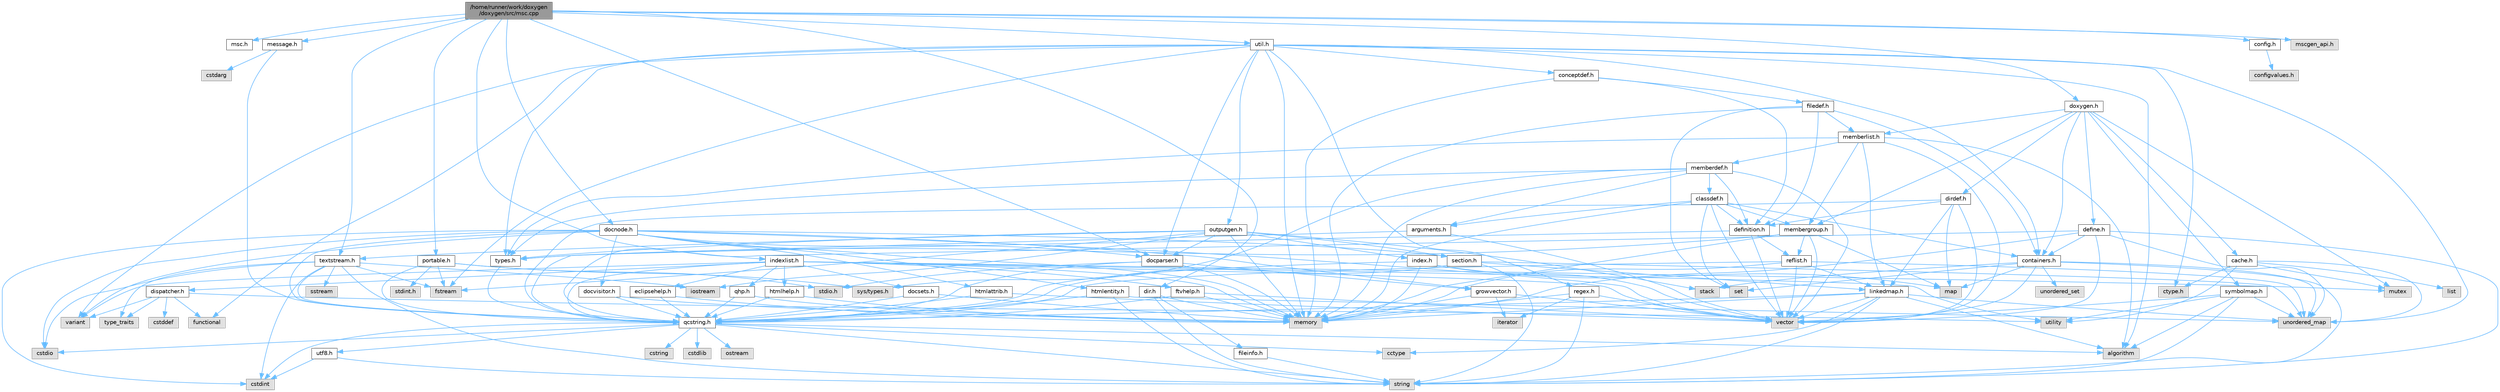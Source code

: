 digraph "/home/runner/work/doxygen/doxygen/src/msc.cpp"
{
 // INTERACTIVE_SVG=YES
 // LATEX_PDF_SIZE
  bgcolor="transparent";
  edge [fontname=Helvetica,fontsize=10,labelfontname=Helvetica,labelfontsize=10];
  node [fontname=Helvetica,fontsize=10,shape=box,height=0.2,width=0.4];
  Node1 [id="Node000001",label="/home/runner/work/doxygen\l/doxygen/src/msc.cpp",height=0.2,width=0.4,color="gray40", fillcolor="grey60", style="filled", fontcolor="black"];
  Node1 -> Node2 [id="edge1_Node000001_Node000002",color="steelblue1",style="solid"];
  Node2 [id="Node000002",label="msc.h",height=0.2,width=0.4,color="grey40", fillcolor="white", style="filled",URL="$dc/d66/msc_8h.html",tooltip=" "];
  Node1 -> Node3 [id="edge2_Node000001_Node000003",color="steelblue1",style="solid"];
  Node3 [id="Node000003",label="portable.h",height=0.2,width=0.4,color="grey40", fillcolor="white", style="filled",URL="$d2/de2/portable_8h.html",tooltip="Portable versions of functions that are platform dependent."];
  Node3 -> Node4 [id="edge3_Node000003_Node000004",color="steelblue1",style="solid"];
  Node4 [id="Node000004",label="stdio.h",height=0.2,width=0.4,color="grey60", fillcolor="#E0E0E0", style="filled"];
  Node3 -> Node5 [id="edge4_Node000003_Node000005",color="steelblue1",style="solid"];
  Node5 [id="Node000005",label="sys/types.h",height=0.2,width=0.4,color="grey60", fillcolor="#E0E0E0", style="filled"];
  Node3 -> Node6 [id="edge5_Node000003_Node000006",color="steelblue1",style="solid"];
  Node6 [id="Node000006",label="stdint.h",height=0.2,width=0.4,color="grey60", fillcolor="#E0E0E0", style="filled"];
  Node3 -> Node7 [id="edge6_Node000003_Node000007",color="steelblue1",style="solid"];
  Node7 [id="Node000007",label="fstream",height=0.2,width=0.4,color="grey60", fillcolor="#E0E0E0", style="filled"];
  Node3 -> Node8 [id="edge7_Node000003_Node000008",color="steelblue1",style="solid"];
  Node8 [id="Node000008",label="qcstring.h",height=0.2,width=0.4,color="grey40", fillcolor="white", style="filled",URL="$d7/d5c/qcstring_8h.html",tooltip=" "];
  Node8 -> Node9 [id="edge8_Node000008_Node000009",color="steelblue1",style="solid"];
  Node9 [id="Node000009",label="string",height=0.2,width=0.4,color="grey60", fillcolor="#E0E0E0", style="filled"];
  Node8 -> Node10 [id="edge9_Node000008_Node000010",color="steelblue1",style="solid"];
  Node10 [id="Node000010",label="algorithm",height=0.2,width=0.4,color="grey60", fillcolor="#E0E0E0", style="filled"];
  Node8 -> Node11 [id="edge10_Node000008_Node000011",color="steelblue1",style="solid"];
  Node11 [id="Node000011",label="cctype",height=0.2,width=0.4,color="grey60", fillcolor="#E0E0E0", style="filled"];
  Node8 -> Node12 [id="edge11_Node000008_Node000012",color="steelblue1",style="solid"];
  Node12 [id="Node000012",label="cstring",height=0.2,width=0.4,color="grey60", fillcolor="#E0E0E0", style="filled"];
  Node8 -> Node13 [id="edge12_Node000008_Node000013",color="steelblue1",style="solid"];
  Node13 [id="Node000013",label="cstdio",height=0.2,width=0.4,color="grey60", fillcolor="#E0E0E0", style="filled"];
  Node8 -> Node14 [id="edge13_Node000008_Node000014",color="steelblue1",style="solid"];
  Node14 [id="Node000014",label="cstdlib",height=0.2,width=0.4,color="grey60", fillcolor="#E0E0E0", style="filled"];
  Node8 -> Node15 [id="edge14_Node000008_Node000015",color="steelblue1",style="solid"];
  Node15 [id="Node000015",label="cstdint",height=0.2,width=0.4,color="grey60", fillcolor="#E0E0E0", style="filled"];
  Node8 -> Node16 [id="edge15_Node000008_Node000016",color="steelblue1",style="solid"];
  Node16 [id="Node000016",label="ostream",height=0.2,width=0.4,color="grey60", fillcolor="#E0E0E0", style="filled"];
  Node8 -> Node17 [id="edge16_Node000008_Node000017",color="steelblue1",style="solid"];
  Node17 [id="Node000017",label="utf8.h",height=0.2,width=0.4,color="grey40", fillcolor="white", style="filled",URL="$db/d7c/utf8_8h.html",tooltip="Various UTF8 related helper functions."];
  Node17 -> Node15 [id="edge17_Node000017_Node000015",color="steelblue1",style="solid"];
  Node17 -> Node9 [id="edge18_Node000017_Node000009",color="steelblue1",style="solid"];
  Node1 -> Node18 [id="edge19_Node000001_Node000018",color="steelblue1",style="solid"];
  Node18 [id="Node000018",label="config.h",height=0.2,width=0.4,color="grey40", fillcolor="white", style="filled",URL="$db/d16/config_8h.html",tooltip=" "];
  Node18 -> Node19 [id="edge20_Node000018_Node000019",color="steelblue1",style="solid"];
  Node19 [id="Node000019",label="configvalues.h",height=0.2,width=0.4,color="grey60", fillcolor="#E0E0E0", style="filled"];
  Node1 -> Node20 [id="edge21_Node000001_Node000020",color="steelblue1",style="solid"];
  Node20 [id="Node000020",label="message.h",height=0.2,width=0.4,color="grey40", fillcolor="white", style="filled",URL="$d2/d0d/message_8h.html",tooltip=" "];
  Node20 -> Node21 [id="edge22_Node000020_Node000021",color="steelblue1",style="solid"];
  Node21 [id="Node000021",label="cstdarg",height=0.2,width=0.4,color="grey60", fillcolor="#E0E0E0", style="filled"];
  Node20 -> Node8 [id="edge23_Node000020_Node000008",color="steelblue1",style="solid"];
  Node1 -> Node22 [id="edge24_Node000001_Node000022",color="steelblue1",style="solid"];
  Node22 [id="Node000022",label="docparser.h",height=0.2,width=0.4,color="grey40", fillcolor="white", style="filled",URL="$de/d9c/docparser_8h.html",tooltip=" "];
  Node22 -> Node4 [id="edge25_Node000022_Node000004",color="steelblue1",style="solid"];
  Node22 -> Node23 [id="edge26_Node000022_Node000023",color="steelblue1",style="solid"];
  Node23 [id="Node000023",label="memory",height=0.2,width=0.4,color="grey60", fillcolor="#E0E0E0", style="filled"];
  Node22 -> Node8 [id="edge27_Node000022_Node000008",color="steelblue1",style="solid"];
  Node22 -> Node24 [id="edge28_Node000022_Node000024",color="steelblue1",style="solid"];
  Node24 [id="Node000024",label="growvector.h",height=0.2,width=0.4,color="grey40", fillcolor="white", style="filled",URL="$d7/d50/growvector_8h.html",tooltip=" "];
  Node24 -> Node25 [id="edge29_Node000024_Node000025",color="steelblue1",style="solid"];
  Node25 [id="Node000025",label="vector",height=0.2,width=0.4,color="grey60", fillcolor="#E0E0E0", style="filled"];
  Node24 -> Node23 [id="edge30_Node000024_Node000023",color="steelblue1",style="solid"];
  Node24 -> Node26 [id="edge31_Node000024_Node000026",color="steelblue1",style="solid"];
  Node26 [id="Node000026",label="iterator",height=0.2,width=0.4,color="grey60", fillcolor="#E0E0E0", style="filled"];
  Node1 -> Node27 [id="edge32_Node000001_Node000027",color="steelblue1",style="solid"];
  Node27 [id="Node000027",label="docnode.h",height=0.2,width=0.4,color="grey40", fillcolor="white", style="filled",URL="$de/d2b/docnode_8h.html",tooltip=" "];
  Node27 -> Node13 [id="edge33_Node000027_Node000013",color="steelblue1",style="solid"];
  Node27 -> Node15 [id="edge34_Node000027_Node000015",color="steelblue1",style="solid"];
  Node27 -> Node25 [id="edge35_Node000027_Node000025",color="steelblue1",style="solid"];
  Node27 -> Node23 [id="edge36_Node000027_Node000023",color="steelblue1",style="solid"];
  Node27 -> Node28 [id="edge37_Node000027_Node000028",color="steelblue1",style="solid"];
  Node28 [id="Node000028",label="variant",height=0.2,width=0.4,color="grey60", fillcolor="#E0E0E0", style="filled"];
  Node27 -> Node8 [id="edge38_Node000027_Node000008",color="steelblue1",style="solid"];
  Node27 -> Node29 [id="edge39_Node000027_Node000029",color="steelblue1",style="solid"];
  Node29 [id="Node000029",label="docvisitor.h",height=0.2,width=0.4,color="grey40", fillcolor="white", style="filled",URL="$d2/d3c/docvisitor_8h.html",tooltip=" "];
  Node29 -> Node23 [id="edge40_Node000029_Node000023",color="steelblue1",style="solid"];
  Node29 -> Node8 [id="edge41_Node000029_Node000008",color="steelblue1",style="solid"];
  Node27 -> Node22 [id="edge42_Node000027_Node000022",color="steelblue1",style="solid"];
  Node27 -> Node30 [id="edge43_Node000027_Node000030",color="steelblue1",style="solid"];
  Node30 [id="Node000030",label="htmlattrib.h",height=0.2,width=0.4,color="grey40", fillcolor="white", style="filled",URL="$d0/d73/htmlattrib_8h.html",tooltip=" "];
  Node30 -> Node25 [id="edge44_Node000030_Node000025",color="steelblue1",style="solid"];
  Node30 -> Node8 [id="edge45_Node000030_Node000008",color="steelblue1",style="solid"];
  Node27 -> Node31 [id="edge46_Node000027_Node000031",color="steelblue1",style="solid"];
  Node31 [id="Node000031",label="htmlentity.h",height=0.2,width=0.4,color="grey40", fillcolor="white", style="filled",URL="$db/dc6/htmlentity_8h.html",tooltip=" "];
  Node31 -> Node32 [id="edge47_Node000031_Node000032",color="steelblue1",style="solid"];
  Node32 [id="Node000032",label="unordered_map",height=0.2,width=0.4,color="grey60", fillcolor="#E0E0E0", style="filled"];
  Node31 -> Node9 [id="edge48_Node000031_Node000009",color="steelblue1",style="solid"];
  Node31 -> Node8 [id="edge49_Node000031_Node000008",color="steelblue1",style="solid"];
  Node27 -> Node24 [id="edge50_Node000027_Node000024",color="steelblue1",style="solid"];
  Node27 -> Node33 [id="edge51_Node000027_Node000033",color="steelblue1",style="solid"];
  Node33 [id="Node000033",label="section.h",height=0.2,width=0.4,color="grey40", fillcolor="white", style="filled",URL="$d1/d2a/section_8h.html",tooltip=" "];
  Node33 -> Node9 [id="edge52_Node000033_Node000009",color="steelblue1",style="solid"];
  Node33 -> Node32 [id="edge53_Node000033_Node000032",color="steelblue1",style="solid"];
  Node33 -> Node8 [id="edge54_Node000033_Node000008",color="steelblue1",style="solid"];
  Node33 -> Node34 [id="edge55_Node000033_Node000034",color="steelblue1",style="solid"];
  Node34 [id="Node000034",label="linkedmap.h",height=0.2,width=0.4,color="grey40", fillcolor="white", style="filled",URL="$da/de1/linkedmap_8h.html",tooltip=" "];
  Node34 -> Node32 [id="edge56_Node000034_Node000032",color="steelblue1",style="solid"];
  Node34 -> Node25 [id="edge57_Node000034_Node000025",color="steelblue1",style="solid"];
  Node34 -> Node23 [id="edge58_Node000034_Node000023",color="steelblue1",style="solid"];
  Node34 -> Node9 [id="edge59_Node000034_Node000009",color="steelblue1",style="solid"];
  Node34 -> Node10 [id="edge60_Node000034_Node000010",color="steelblue1",style="solid"];
  Node34 -> Node11 [id="edge61_Node000034_Node000011",color="steelblue1",style="solid"];
  Node34 -> Node8 [id="edge62_Node000034_Node000008",color="steelblue1",style="solid"];
  Node1 -> Node35 [id="edge63_Node000001_Node000035",color="steelblue1",style="solid"];
  Node35 [id="Node000035",label="doxygen.h",height=0.2,width=0.4,color="grey40", fillcolor="white", style="filled",URL="$d1/da1/doxygen_8h.html",tooltip=" "];
  Node35 -> Node36 [id="edge64_Node000035_Node000036",color="steelblue1",style="solid"];
  Node36 [id="Node000036",label="mutex",height=0.2,width=0.4,color="grey60", fillcolor="#E0E0E0", style="filled"];
  Node35 -> Node37 [id="edge65_Node000035_Node000037",color="steelblue1",style="solid"];
  Node37 [id="Node000037",label="containers.h",height=0.2,width=0.4,color="grey40", fillcolor="white", style="filled",URL="$d5/d75/containers_8h.html",tooltip=" "];
  Node37 -> Node25 [id="edge66_Node000037_Node000025",color="steelblue1",style="solid"];
  Node37 -> Node9 [id="edge67_Node000037_Node000009",color="steelblue1",style="solid"];
  Node37 -> Node38 [id="edge68_Node000037_Node000038",color="steelblue1",style="solid"];
  Node38 [id="Node000038",label="set",height=0.2,width=0.4,color="grey60", fillcolor="#E0E0E0", style="filled"];
  Node37 -> Node39 [id="edge69_Node000037_Node000039",color="steelblue1",style="solid"];
  Node39 [id="Node000039",label="map",height=0.2,width=0.4,color="grey60", fillcolor="#E0E0E0", style="filled"];
  Node37 -> Node40 [id="edge70_Node000037_Node000040",color="steelblue1",style="solid"];
  Node40 [id="Node000040",label="unordered_set",height=0.2,width=0.4,color="grey60", fillcolor="#E0E0E0", style="filled"];
  Node37 -> Node32 [id="edge71_Node000037_Node000032",color="steelblue1",style="solid"];
  Node37 -> Node41 [id="edge72_Node000037_Node000041",color="steelblue1",style="solid"];
  Node41 [id="Node000041",label="stack",height=0.2,width=0.4,color="grey60", fillcolor="#E0E0E0", style="filled"];
  Node35 -> Node42 [id="edge73_Node000035_Node000042",color="steelblue1",style="solid"];
  Node42 [id="Node000042",label="membergroup.h",height=0.2,width=0.4,color="grey40", fillcolor="white", style="filled",URL="$d9/d11/membergroup_8h.html",tooltip=" "];
  Node42 -> Node25 [id="edge74_Node000042_Node000025",color="steelblue1",style="solid"];
  Node42 -> Node39 [id="edge75_Node000042_Node000039",color="steelblue1",style="solid"];
  Node42 -> Node23 [id="edge76_Node000042_Node000023",color="steelblue1",style="solid"];
  Node42 -> Node43 [id="edge77_Node000042_Node000043",color="steelblue1",style="solid"];
  Node43 [id="Node000043",label="types.h",height=0.2,width=0.4,color="grey40", fillcolor="white", style="filled",URL="$d9/d49/types_8h.html",tooltip="This file contains a number of basic enums and types."];
  Node43 -> Node8 [id="edge78_Node000043_Node000008",color="steelblue1",style="solid"];
  Node42 -> Node44 [id="edge79_Node000042_Node000044",color="steelblue1",style="solid"];
  Node44 [id="Node000044",label="reflist.h",height=0.2,width=0.4,color="grey40", fillcolor="white", style="filled",URL="$d1/d02/reflist_8h.html",tooltip=" "];
  Node44 -> Node25 [id="edge80_Node000044_Node000025",color="steelblue1",style="solid"];
  Node44 -> Node32 [id="edge81_Node000044_Node000032",color="steelblue1",style="solid"];
  Node44 -> Node23 [id="edge82_Node000044_Node000023",color="steelblue1",style="solid"];
  Node44 -> Node8 [id="edge83_Node000044_Node000008",color="steelblue1",style="solid"];
  Node44 -> Node34 [id="edge84_Node000044_Node000034",color="steelblue1",style="solid"];
  Node35 -> Node45 [id="edge85_Node000035_Node000045",color="steelblue1",style="solid"];
  Node45 [id="Node000045",label="dirdef.h",height=0.2,width=0.4,color="grey40", fillcolor="white", style="filled",URL="$d6/d15/dirdef_8h.html",tooltip=" "];
  Node45 -> Node25 [id="edge86_Node000045_Node000025",color="steelblue1",style="solid"];
  Node45 -> Node39 [id="edge87_Node000045_Node000039",color="steelblue1",style="solid"];
  Node45 -> Node8 [id="edge88_Node000045_Node000008",color="steelblue1",style="solid"];
  Node45 -> Node34 [id="edge89_Node000045_Node000034",color="steelblue1",style="solid"];
  Node45 -> Node46 [id="edge90_Node000045_Node000046",color="steelblue1",style="solid"];
  Node46 [id="Node000046",label="definition.h",height=0.2,width=0.4,color="grey40", fillcolor="white", style="filled",URL="$df/da1/definition_8h.html",tooltip=" "];
  Node46 -> Node25 [id="edge91_Node000046_Node000025",color="steelblue1",style="solid"];
  Node46 -> Node43 [id="edge92_Node000046_Node000043",color="steelblue1",style="solid"];
  Node46 -> Node44 [id="edge93_Node000046_Node000044",color="steelblue1",style="solid"];
  Node35 -> Node47 [id="edge94_Node000035_Node000047",color="steelblue1",style="solid"];
  Node47 [id="Node000047",label="memberlist.h",height=0.2,width=0.4,color="grey40", fillcolor="white", style="filled",URL="$dd/d78/memberlist_8h.html",tooltip=" "];
  Node47 -> Node25 [id="edge95_Node000047_Node000025",color="steelblue1",style="solid"];
  Node47 -> Node10 [id="edge96_Node000047_Node000010",color="steelblue1",style="solid"];
  Node47 -> Node48 [id="edge97_Node000047_Node000048",color="steelblue1",style="solid"];
  Node48 [id="Node000048",label="memberdef.h",height=0.2,width=0.4,color="grey40", fillcolor="white", style="filled",URL="$d4/d46/memberdef_8h.html",tooltip=" "];
  Node48 -> Node25 [id="edge98_Node000048_Node000025",color="steelblue1",style="solid"];
  Node48 -> Node23 [id="edge99_Node000048_Node000023",color="steelblue1",style="solid"];
  Node48 -> Node5 [id="edge100_Node000048_Node000005",color="steelblue1",style="solid"];
  Node48 -> Node43 [id="edge101_Node000048_Node000043",color="steelblue1",style="solid"];
  Node48 -> Node46 [id="edge102_Node000048_Node000046",color="steelblue1",style="solid"];
  Node48 -> Node49 [id="edge103_Node000048_Node000049",color="steelblue1",style="solid"];
  Node49 [id="Node000049",label="arguments.h",height=0.2,width=0.4,color="grey40", fillcolor="white", style="filled",URL="$df/d9b/arguments_8h.html",tooltip=" "];
  Node49 -> Node25 [id="edge104_Node000049_Node000025",color="steelblue1",style="solid"];
  Node49 -> Node8 [id="edge105_Node000049_Node000008",color="steelblue1",style="solid"];
  Node48 -> Node50 [id="edge106_Node000048_Node000050",color="steelblue1",style="solid"];
  Node50 [id="Node000050",label="classdef.h",height=0.2,width=0.4,color="grey40", fillcolor="white", style="filled",URL="$d1/da6/classdef_8h.html",tooltip=" "];
  Node50 -> Node23 [id="edge107_Node000050_Node000023",color="steelblue1",style="solid"];
  Node50 -> Node25 [id="edge108_Node000050_Node000025",color="steelblue1",style="solid"];
  Node50 -> Node38 [id="edge109_Node000050_Node000038",color="steelblue1",style="solid"];
  Node50 -> Node37 [id="edge110_Node000050_Node000037",color="steelblue1",style="solid"];
  Node50 -> Node46 [id="edge111_Node000050_Node000046",color="steelblue1",style="solid"];
  Node50 -> Node49 [id="edge112_Node000050_Node000049",color="steelblue1",style="solid"];
  Node50 -> Node42 [id="edge113_Node000050_Node000042",color="steelblue1",style="solid"];
  Node47 -> Node34 [id="edge114_Node000047_Node000034",color="steelblue1",style="solid"];
  Node47 -> Node43 [id="edge115_Node000047_Node000043",color="steelblue1",style="solid"];
  Node47 -> Node42 [id="edge116_Node000047_Node000042",color="steelblue1",style="solid"];
  Node35 -> Node51 [id="edge117_Node000035_Node000051",color="steelblue1",style="solid"];
  Node51 [id="Node000051",label="define.h",height=0.2,width=0.4,color="grey40", fillcolor="white", style="filled",URL="$df/d67/define_8h.html",tooltip=" "];
  Node51 -> Node25 [id="edge118_Node000051_Node000025",color="steelblue1",style="solid"];
  Node51 -> Node23 [id="edge119_Node000051_Node000023",color="steelblue1",style="solid"];
  Node51 -> Node9 [id="edge120_Node000051_Node000009",color="steelblue1",style="solid"];
  Node51 -> Node32 [id="edge121_Node000051_Node000032",color="steelblue1",style="solid"];
  Node51 -> Node8 [id="edge122_Node000051_Node000008",color="steelblue1",style="solid"];
  Node51 -> Node37 [id="edge123_Node000051_Node000037",color="steelblue1",style="solid"];
  Node35 -> Node52 [id="edge124_Node000035_Node000052",color="steelblue1",style="solid"];
  Node52 [id="Node000052",label="cache.h",height=0.2,width=0.4,color="grey40", fillcolor="white", style="filled",URL="$d3/d26/cache_8h.html",tooltip=" "];
  Node52 -> Node53 [id="edge125_Node000052_Node000053",color="steelblue1",style="solid"];
  Node53 [id="Node000053",label="list",height=0.2,width=0.4,color="grey60", fillcolor="#E0E0E0", style="filled"];
  Node52 -> Node32 [id="edge126_Node000052_Node000032",color="steelblue1",style="solid"];
  Node52 -> Node36 [id="edge127_Node000052_Node000036",color="steelblue1",style="solid"];
  Node52 -> Node54 [id="edge128_Node000052_Node000054",color="steelblue1",style="solid"];
  Node54 [id="Node000054",label="utility",height=0.2,width=0.4,color="grey60", fillcolor="#E0E0E0", style="filled"];
  Node52 -> Node55 [id="edge129_Node000052_Node000055",color="steelblue1",style="solid"];
  Node55 [id="Node000055",label="ctype.h",height=0.2,width=0.4,color="grey60", fillcolor="#E0E0E0", style="filled"];
  Node35 -> Node56 [id="edge130_Node000035_Node000056",color="steelblue1",style="solid"];
  Node56 [id="Node000056",label="symbolmap.h",height=0.2,width=0.4,color="grey40", fillcolor="white", style="filled",URL="$d7/ddd/symbolmap_8h.html",tooltip=" "];
  Node56 -> Node10 [id="edge131_Node000056_Node000010",color="steelblue1",style="solid"];
  Node56 -> Node32 [id="edge132_Node000056_Node000032",color="steelblue1",style="solid"];
  Node56 -> Node25 [id="edge133_Node000056_Node000025",color="steelblue1",style="solid"];
  Node56 -> Node9 [id="edge134_Node000056_Node000009",color="steelblue1",style="solid"];
  Node56 -> Node54 [id="edge135_Node000056_Node000054",color="steelblue1",style="solid"];
  Node1 -> Node57 [id="edge136_Node000001_Node000057",color="steelblue1",style="solid"];
  Node57 [id="Node000057",label="indexlist.h",height=0.2,width=0.4,color="grey40", fillcolor="white", style="filled",URL="$d5/d61/indexlist_8h.html",tooltip=" "];
  Node57 -> Node54 [id="edge137_Node000057_Node000054",color="steelblue1",style="solid"];
  Node57 -> Node25 [id="edge138_Node000057_Node000025",color="steelblue1",style="solid"];
  Node57 -> Node23 [id="edge139_Node000057_Node000023",color="steelblue1",style="solid"];
  Node57 -> Node36 [id="edge140_Node000057_Node000036",color="steelblue1",style="solid"];
  Node57 -> Node28 [id="edge141_Node000057_Node000028",color="steelblue1",style="solid"];
  Node57 -> Node8 [id="edge142_Node000057_Node000008",color="steelblue1",style="solid"];
  Node57 -> Node58 [id="edge143_Node000057_Node000058",color="steelblue1",style="solid"];
  Node58 [id="Node000058",label="dispatcher.h",height=0.2,width=0.4,color="grey40", fillcolor="white", style="filled",URL="$da/d73/dispatcher_8h.html",tooltip=" "];
  Node58 -> Node59 [id="edge144_Node000058_Node000059",color="steelblue1",style="solid"];
  Node59 [id="Node000059",label="cstddef",height=0.2,width=0.4,color="grey60", fillcolor="#E0E0E0", style="filled"];
  Node58 -> Node54 [id="edge145_Node000058_Node000054",color="steelblue1",style="solid"];
  Node58 -> Node60 [id="edge146_Node000058_Node000060",color="steelblue1",style="solid"];
  Node60 [id="Node000060",label="functional",height=0.2,width=0.4,color="grey60", fillcolor="#E0E0E0", style="filled"];
  Node58 -> Node28 [id="edge147_Node000058_Node000028",color="steelblue1",style="solid"];
  Node58 -> Node61 [id="edge148_Node000058_Node000061",color="steelblue1",style="solid"];
  Node61 [id="Node000061",label="type_traits",height=0.2,width=0.4,color="grey60", fillcolor="#E0E0E0", style="filled"];
  Node57 -> Node62 [id="edge149_Node000057_Node000062",color="steelblue1",style="solid"];
  Node62 [id="Node000062",label="docsets.h",height=0.2,width=0.4,color="grey40", fillcolor="white", style="filled",URL="$d1/db2/docsets_8h.html",tooltip=" "];
  Node62 -> Node23 [id="edge150_Node000062_Node000023",color="steelblue1",style="solid"];
  Node62 -> Node8 [id="edge151_Node000062_Node000008",color="steelblue1",style="solid"];
  Node57 -> Node63 [id="edge152_Node000057_Node000063",color="steelblue1",style="solid"];
  Node63 [id="Node000063",label="eclipsehelp.h",height=0.2,width=0.4,color="grey40", fillcolor="white", style="filled",URL="$db/d9e/eclipsehelp_8h.html",tooltip=" "];
  Node63 -> Node23 [id="edge153_Node000063_Node000023",color="steelblue1",style="solid"];
  Node63 -> Node8 [id="edge154_Node000063_Node000008",color="steelblue1",style="solid"];
  Node57 -> Node64 [id="edge155_Node000057_Node000064",color="steelblue1",style="solid"];
  Node64 [id="Node000064",label="ftvhelp.h",height=0.2,width=0.4,color="grey40", fillcolor="white", style="filled",URL="$d2/d4a/ftvhelp_8h.html",tooltip=" "];
  Node64 -> Node23 [id="edge156_Node000064_Node000023",color="steelblue1",style="solid"];
  Node64 -> Node25 [id="edge157_Node000064_Node000025",color="steelblue1",style="solid"];
  Node64 -> Node8 [id="edge158_Node000064_Node000008",color="steelblue1",style="solid"];
  Node57 -> Node65 [id="edge159_Node000057_Node000065",color="steelblue1",style="solid"];
  Node65 [id="Node000065",label="htmlhelp.h",height=0.2,width=0.4,color="grey40", fillcolor="white", style="filled",URL="$d8/dc3/htmlhelp_8h.html",tooltip=" "];
  Node65 -> Node23 [id="edge160_Node000065_Node000023",color="steelblue1",style="solid"];
  Node65 -> Node8 [id="edge161_Node000065_Node000008",color="steelblue1",style="solid"];
  Node57 -> Node66 [id="edge162_Node000057_Node000066",color="steelblue1",style="solid"];
  Node66 [id="Node000066",label="qhp.h",height=0.2,width=0.4,color="grey40", fillcolor="white", style="filled",URL="$dc/d20/qhp_8h.html",tooltip=" "];
  Node66 -> Node23 [id="edge163_Node000066_Node000023",color="steelblue1",style="solid"];
  Node66 -> Node8 [id="edge164_Node000066_Node000008",color="steelblue1",style="solid"];
  Node1 -> Node67 [id="edge165_Node000001_Node000067",color="steelblue1",style="solid"];
  Node67 [id="Node000067",label="util.h",height=0.2,width=0.4,color="grey40", fillcolor="white", style="filled",URL="$d8/d3c/util_8h.html",tooltip="A bunch of utility functions."];
  Node67 -> Node23 [id="edge166_Node000067_Node000023",color="steelblue1",style="solid"];
  Node67 -> Node32 [id="edge167_Node000067_Node000032",color="steelblue1",style="solid"];
  Node67 -> Node10 [id="edge168_Node000067_Node000010",color="steelblue1",style="solid"];
  Node67 -> Node60 [id="edge169_Node000067_Node000060",color="steelblue1",style="solid"];
  Node67 -> Node7 [id="edge170_Node000067_Node000007",color="steelblue1",style="solid"];
  Node67 -> Node28 [id="edge171_Node000067_Node000028",color="steelblue1",style="solid"];
  Node67 -> Node55 [id="edge172_Node000067_Node000055",color="steelblue1",style="solid"];
  Node67 -> Node43 [id="edge173_Node000067_Node000043",color="steelblue1",style="solid"];
  Node67 -> Node22 [id="edge174_Node000067_Node000022",color="steelblue1",style="solid"];
  Node67 -> Node37 [id="edge175_Node000067_Node000037",color="steelblue1",style="solid"];
  Node67 -> Node68 [id="edge176_Node000067_Node000068",color="steelblue1",style="solid"];
  Node68 [id="Node000068",label="outputgen.h",height=0.2,width=0.4,color="grey40", fillcolor="white", style="filled",URL="$df/d06/outputgen_8h.html",tooltip=" "];
  Node68 -> Node23 [id="edge177_Node000068_Node000023",color="steelblue1",style="solid"];
  Node68 -> Node41 [id="edge178_Node000068_Node000041",color="steelblue1",style="solid"];
  Node68 -> Node69 [id="edge179_Node000068_Node000069",color="steelblue1",style="solid"];
  Node69 [id="Node000069",label="iostream",height=0.2,width=0.4,color="grey60", fillcolor="#E0E0E0", style="filled"];
  Node68 -> Node7 [id="edge180_Node000068_Node000007",color="steelblue1",style="solid"];
  Node68 -> Node43 [id="edge181_Node000068_Node000043",color="steelblue1",style="solid"];
  Node68 -> Node70 [id="edge182_Node000068_Node000070",color="steelblue1",style="solid"];
  Node70 [id="Node000070",label="index.h",height=0.2,width=0.4,color="grey40", fillcolor="white", style="filled",URL="$d1/db5/index_8h.html",tooltip=" "];
  Node70 -> Node23 [id="edge183_Node000070_Node000023",color="steelblue1",style="solid"];
  Node70 -> Node25 [id="edge184_Node000070_Node000025",color="steelblue1",style="solid"];
  Node70 -> Node39 [id="edge185_Node000070_Node000039",color="steelblue1",style="solid"];
  Node70 -> Node8 [id="edge186_Node000070_Node000008",color="steelblue1",style="solid"];
  Node68 -> Node33 [id="edge187_Node000068_Node000033",color="steelblue1",style="solid"];
  Node68 -> Node71 [id="edge188_Node000068_Node000071",color="steelblue1",style="solid"];
  Node71 [id="Node000071",label="textstream.h",height=0.2,width=0.4,color="grey40", fillcolor="white", style="filled",URL="$d4/d7d/textstream_8h.html",tooltip=" "];
  Node71 -> Node9 [id="edge189_Node000071_Node000009",color="steelblue1",style="solid"];
  Node71 -> Node69 [id="edge190_Node000071_Node000069",color="steelblue1",style="solid"];
  Node71 -> Node72 [id="edge191_Node000071_Node000072",color="steelblue1",style="solid"];
  Node72 [id="Node000072",label="sstream",height=0.2,width=0.4,color="grey60", fillcolor="#E0E0E0", style="filled"];
  Node71 -> Node15 [id="edge192_Node000071_Node000015",color="steelblue1",style="solid"];
  Node71 -> Node13 [id="edge193_Node000071_Node000013",color="steelblue1",style="solid"];
  Node71 -> Node7 [id="edge194_Node000071_Node000007",color="steelblue1",style="solid"];
  Node71 -> Node61 [id="edge195_Node000071_Node000061",color="steelblue1",style="solid"];
  Node71 -> Node8 [id="edge196_Node000071_Node000008",color="steelblue1",style="solid"];
  Node68 -> Node22 [id="edge197_Node000068_Node000022",color="steelblue1",style="solid"];
  Node67 -> Node73 [id="edge198_Node000067_Node000073",color="steelblue1",style="solid"];
  Node73 [id="Node000073",label="regex.h",height=0.2,width=0.4,color="grey40", fillcolor="white", style="filled",URL="$d1/d21/regex_8h.html",tooltip=" "];
  Node73 -> Node23 [id="edge199_Node000073_Node000023",color="steelblue1",style="solid"];
  Node73 -> Node9 [id="edge200_Node000073_Node000009",color="steelblue1",style="solid"];
  Node73 -> Node25 [id="edge201_Node000073_Node000025",color="steelblue1",style="solid"];
  Node73 -> Node26 [id="edge202_Node000073_Node000026",color="steelblue1",style="solid"];
  Node67 -> Node74 [id="edge203_Node000067_Node000074",color="steelblue1",style="solid"];
  Node74 [id="Node000074",label="conceptdef.h",height=0.2,width=0.4,color="grey40", fillcolor="white", style="filled",URL="$da/df1/conceptdef_8h.html",tooltip=" "];
  Node74 -> Node23 [id="edge204_Node000074_Node000023",color="steelblue1",style="solid"];
  Node74 -> Node46 [id="edge205_Node000074_Node000046",color="steelblue1",style="solid"];
  Node74 -> Node75 [id="edge206_Node000074_Node000075",color="steelblue1",style="solid"];
  Node75 [id="Node000075",label="filedef.h",height=0.2,width=0.4,color="grey40", fillcolor="white", style="filled",URL="$d4/d3a/filedef_8h.html",tooltip=" "];
  Node75 -> Node23 [id="edge207_Node000075_Node000023",color="steelblue1",style="solid"];
  Node75 -> Node38 [id="edge208_Node000075_Node000038",color="steelblue1",style="solid"];
  Node75 -> Node46 [id="edge209_Node000075_Node000046",color="steelblue1",style="solid"];
  Node75 -> Node47 [id="edge210_Node000075_Node000047",color="steelblue1",style="solid"];
  Node75 -> Node37 [id="edge211_Node000075_Node000037",color="steelblue1",style="solid"];
  Node1 -> Node76 [id="edge212_Node000001_Node000076",color="steelblue1",style="solid"];
  Node76 [id="Node000076",label="mscgen_api.h",height=0.2,width=0.4,color="grey60", fillcolor="#E0E0E0", style="filled"];
  Node1 -> Node77 [id="edge213_Node000001_Node000077",color="steelblue1",style="solid"];
  Node77 [id="Node000077",label="dir.h",height=0.2,width=0.4,color="grey40", fillcolor="white", style="filled",URL="$df/d9c/dir_8h.html",tooltip=" "];
  Node77 -> Node9 [id="edge214_Node000077_Node000009",color="steelblue1",style="solid"];
  Node77 -> Node23 [id="edge215_Node000077_Node000023",color="steelblue1",style="solid"];
  Node77 -> Node78 [id="edge216_Node000077_Node000078",color="steelblue1",style="solid"];
  Node78 [id="Node000078",label="fileinfo.h",height=0.2,width=0.4,color="grey40", fillcolor="white", style="filled",URL="$df/d45/fileinfo_8h.html",tooltip=" "];
  Node78 -> Node9 [id="edge217_Node000078_Node000009",color="steelblue1",style="solid"];
  Node1 -> Node71 [id="edge218_Node000001_Node000071",color="steelblue1",style="solid"];
}
